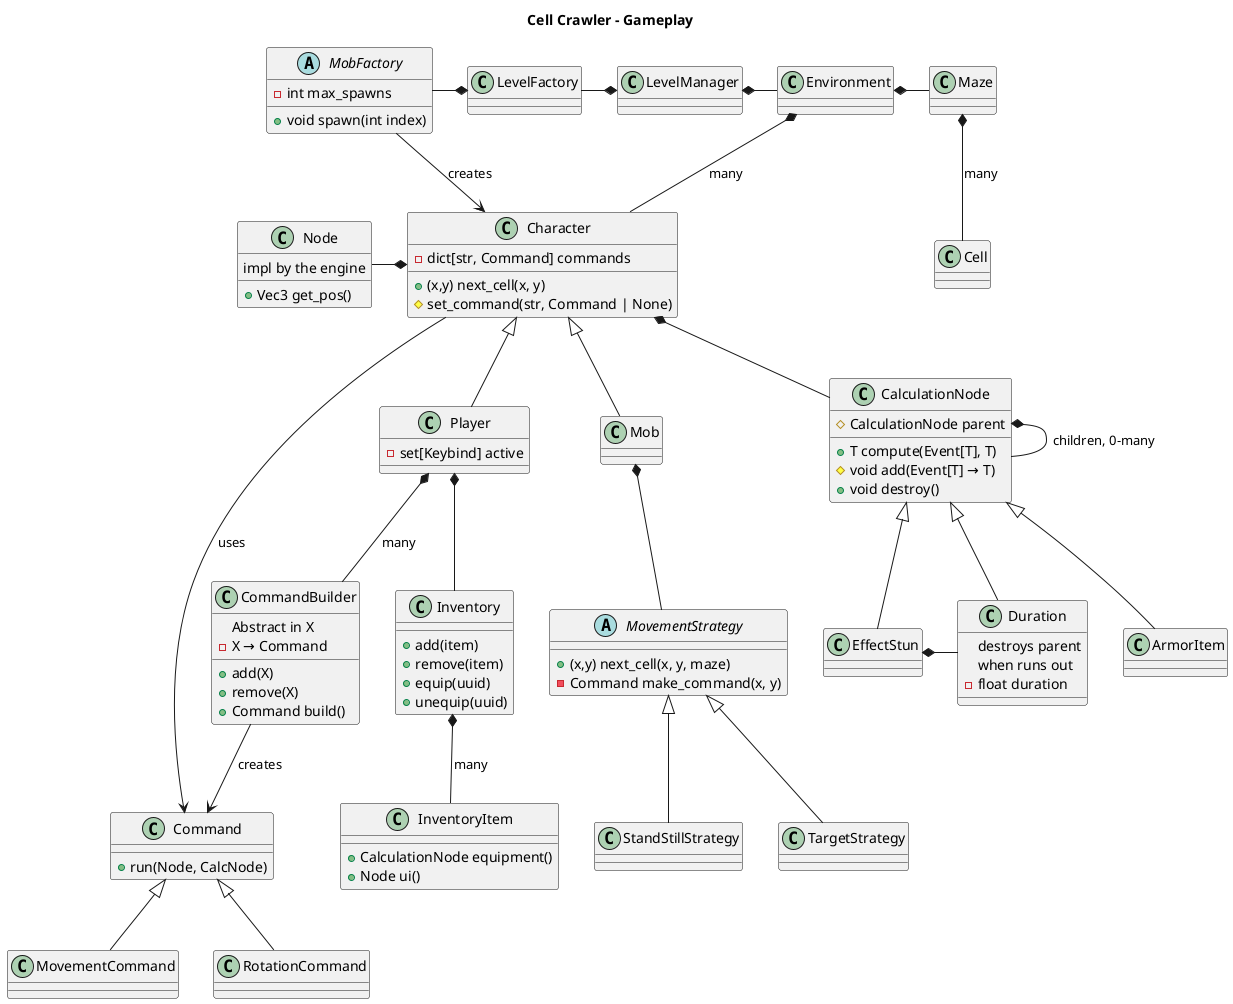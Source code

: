 @startuml

title Cell Crawler - Gameplay

class Character {
  +(x,y) next_cell(x, y)
  -dict[str, Command] commands
  #set_command(str, Command | None)
}

class Command {
  +run(Node, CalcNode)
}

class CommandBuilder {
  Abstract in X
  -X → Command
  +add(X)
  +remove(X)
  +Command build()
}

Character --> Command: uses

CommandBuilder --> Command: creates

Player *-- CommandBuilder: many

class Node {
  impl by the engine
  +Vec3 get_pos()
}

Character *-left- Node

Environment *-down- Character: many

abstract class MovementStrategy {
  +(x,y) next_cell(x, y, maze)
  -Command make_command(x, y)
}

Command <|-- MovementCommand
Command <|-- RotationCommand

class Player {
  -set[Keybind] active
}

Character <|-- Mob
Mob *-- MovementStrategy
Character <|-- Player
Player *-- Inventory
Inventory *-- InventoryItem: many
MovementStrategy <|-- TargetStrategy
MovementStrategy <|-- StandStillStrategy

class Inventory {
  +add(item)
  +remove(item)
  +equip(uuid)
  +unequip(uuid)
}

class InventoryItem {
  +CalculationNode equipment()
  +Node ui()
}

class CalculationNode {
  #CalculationNode parent
  +T compute(Event[T], T)
  #void add(Event[T] → T)
  +void destroy()
}

class Duration {
  destroys parent
  when runs out
  -float duration
}

CalculationNode <|-- Duration
CalculationNode <|-- EffectStun
EffectStun *-right- Duration
CalculationNode <|-- ArmorItem

Character *-- CalculationNode
CalculationNode *-- CalculationNode: children, 0-many

Environment *-right- Maze
Maze *-- Cell: many

LevelManager *-right- Environment
LevelManager *-left- LevelFactory
LevelFactory *-left- MobFactory

abstract class MobFactory {
  -int max_spawns
  +void spawn(int index)
}

MobFactory --> Character: creates

@enduml
